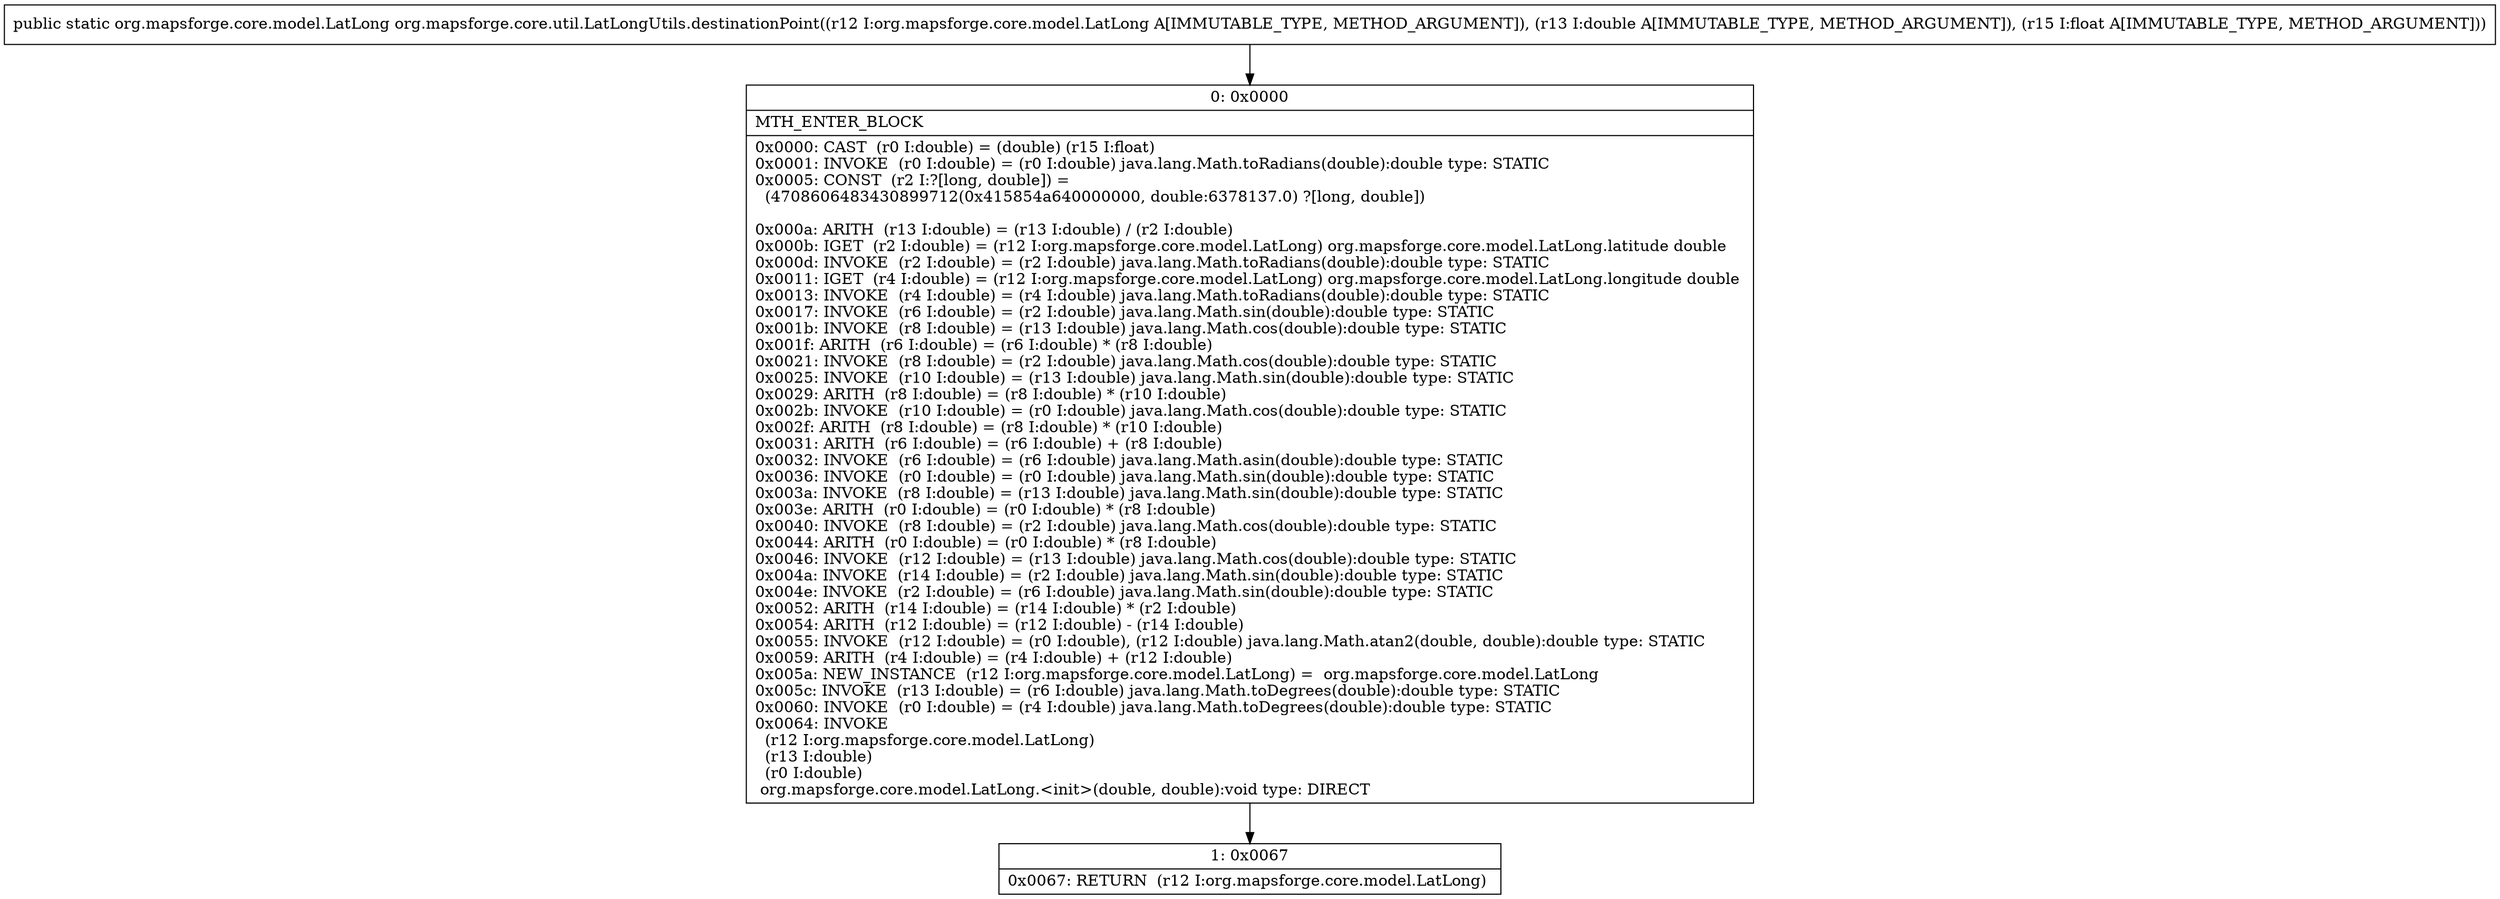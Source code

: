 digraph "CFG fororg.mapsforge.core.util.LatLongUtils.destinationPoint(Lorg\/mapsforge\/core\/model\/LatLong;DF)Lorg\/mapsforge\/core\/model\/LatLong;" {
Node_0 [shape=record,label="{0\:\ 0x0000|MTH_ENTER_BLOCK\l|0x0000: CAST  (r0 I:double) = (double) (r15 I:float) \l0x0001: INVOKE  (r0 I:double) = (r0 I:double) java.lang.Math.toRadians(double):double type: STATIC \l0x0005: CONST  (r2 I:?[long, double]) = \l  (4708606483430899712(0x415854a640000000, double:6378137.0) ?[long, double])\l \l0x000a: ARITH  (r13 I:double) = (r13 I:double) \/ (r2 I:double) \l0x000b: IGET  (r2 I:double) = (r12 I:org.mapsforge.core.model.LatLong) org.mapsforge.core.model.LatLong.latitude double \l0x000d: INVOKE  (r2 I:double) = (r2 I:double) java.lang.Math.toRadians(double):double type: STATIC \l0x0011: IGET  (r4 I:double) = (r12 I:org.mapsforge.core.model.LatLong) org.mapsforge.core.model.LatLong.longitude double \l0x0013: INVOKE  (r4 I:double) = (r4 I:double) java.lang.Math.toRadians(double):double type: STATIC \l0x0017: INVOKE  (r6 I:double) = (r2 I:double) java.lang.Math.sin(double):double type: STATIC \l0x001b: INVOKE  (r8 I:double) = (r13 I:double) java.lang.Math.cos(double):double type: STATIC \l0x001f: ARITH  (r6 I:double) = (r6 I:double) * (r8 I:double) \l0x0021: INVOKE  (r8 I:double) = (r2 I:double) java.lang.Math.cos(double):double type: STATIC \l0x0025: INVOKE  (r10 I:double) = (r13 I:double) java.lang.Math.sin(double):double type: STATIC \l0x0029: ARITH  (r8 I:double) = (r8 I:double) * (r10 I:double) \l0x002b: INVOKE  (r10 I:double) = (r0 I:double) java.lang.Math.cos(double):double type: STATIC \l0x002f: ARITH  (r8 I:double) = (r8 I:double) * (r10 I:double) \l0x0031: ARITH  (r6 I:double) = (r6 I:double) + (r8 I:double) \l0x0032: INVOKE  (r6 I:double) = (r6 I:double) java.lang.Math.asin(double):double type: STATIC \l0x0036: INVOKE  (r0 I:double) = (r0 I:double) java.lang.Math.sin(double):double type: STATIC \l0x003a: INVOKE  (r8 I:double) = (r13 I:double) java.lang.Math.sin(double):double type: STATIC \l0x003e: ARITH  (r0 I:double) = (r0 I:double) * (r8 I:double) \l0x0040: INVOKE  (r8 I:double) = (r2 I:double) java.lang.Math.cos(double):double type: STATIC \l0x0044: ARITH  (r0 I:double) = (r0 I:double) * (r8 I:double) \l0x0046: INVOKE  (r12 I:double) = (r13 I:double) java.lang.Math.cos(double):double type: STATIC \l0x004a: INVOKE  (r14 I:double) = (r2 I:double) java.lang.Math.sin(double):double type: STATIC \l0x004e: INVOKE  (r2 I:double) = (r6 I:double) java.lang.Math.sin(double):double type: STATIC \l0x0052: ARITH  (r14 I:double) = (r14 I:double) * (r2 I:double) \l0x0054: ARITH  (r12 I:double) = (r12 I:double) \- (r14 I:double) \l0x0055: INVOKE  (r12 I:double) = (r0 I:double), (r12 I:double) java.lang.Math.atan2(double, double):double type: STATIC \l0x0059: ARITH  (r4 I:double) = (r4 I:double) + (r12 I:double) \l0x005a: NEW_INSTANCE  (r12 I:org.mapsforge.core.model.LatLong) =  org.mapsforge.core.model.LatLong \l0x005c: INVOKE  (r13 I:double) = (r6 I:double) java.lang.Math.toDegrees(double):double type: STATIC \l0x0060: INVOKE  (r0 I:double) = (r4 I:double) java.lang.Math.toDegrees(double):double type: STATIC \l0x0064: INVOKE  \l  (r12 I:org.mapsforge.core.model.LatLong)\l  (r13 I:double)\l  (r0 I:double)\l org.mapsforge.core.model.LatLong.\<init\>(double, double):void type: DIRECT \l}"];
Node_1 [shape=record,label="{1\:\ 0x0067|0x0067: RETURN  (r12 I:org.mapsforge.core.model.LatLong) \l}"];
MethodNode[shape=record,label="{public static org.mapsforge.core.model.LatLong org.mapsforge.core.util.LatLongUtils.destinationPoint((r12 I:org.mapsforge.core.model.LatLong A[IMMUTABLE_TYPE, METHOD_ARGUMENT]), (r13 I:double A[IMMUTABLE_TYPE, METHOD_ARGUMENT]), (r15 I:float A[IMMUTABLE_TYPE, METHOD_ARGUMENT])) }"];
MethodNode -> Node_0;
Node_0 -> Node_1;
}

